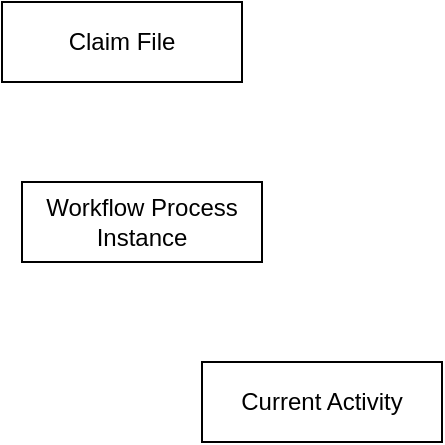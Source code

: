 <mxfile version="11.3.0" type="github" pages="1"><diagram id="od2h2zntV6dhX9pp20Nw" name="Page-1"><mxGraphModel dx="1635" dy="1008" grid="1" gridSize="10" guides="1" tooltips="1" connect="1" arrows="1" fold="1" page="1" pageScale="1" pageWidth="850" pageHeight="1100" math="0" shadow="0"><root><mxCell id="0"/><mxCell id="1" parent="0"/><mxCell id="OGKQFvJnHc-dcmg_IS1E-1" value="Claim File" style="rounded=0;whiteSpace=wrap;html=1;" vertex="1" parent="1"><mxGeometry x="380" y="110" width="120" height="40" as="geometry"/></mxCell><mxCell id="OGKQFvJnHc-dcmg_IS1E-2" value="Workflow Process Instance" style="rounded=0;whiteSpace=wrap;html=1;" vertex="1" parent="1"><mxGeometry x="390" y="200" width="120" height="40" as="geometry"/></mxCell><mxCell id="OGKQFvJnHc-dcmg_IS1E-3" value="Current Activity" style="rounded=0;whiteSpace=wrap;html=1;" vertex="1" parent="1"><mxGeometry x="480" y="290" width="120" height="40" as="geometry"/></mxCell></root></mxGraphModel></diagram></mxfile>